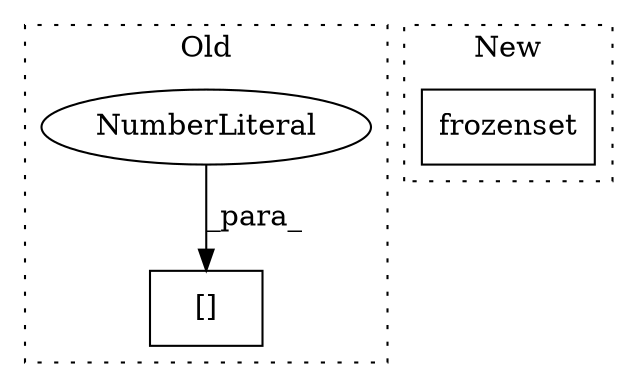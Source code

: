 digraph G {
subgraph cluster0 {
1 [label="[]" a="2" s="8655,8658" l="2,1" shape="box"];
3 [label="NumberLiteral" a="34" s="8657" l="1" shape="ellipse"];
label = "Old";
style="dotted";
}
subgraph cluster1 {
2 [label="frozenset" a="32" s="8649,8663" l="10,1" shape="box"];
label = "New";
style="dotted";
}
3 -> 1 [label="_para_"];
}